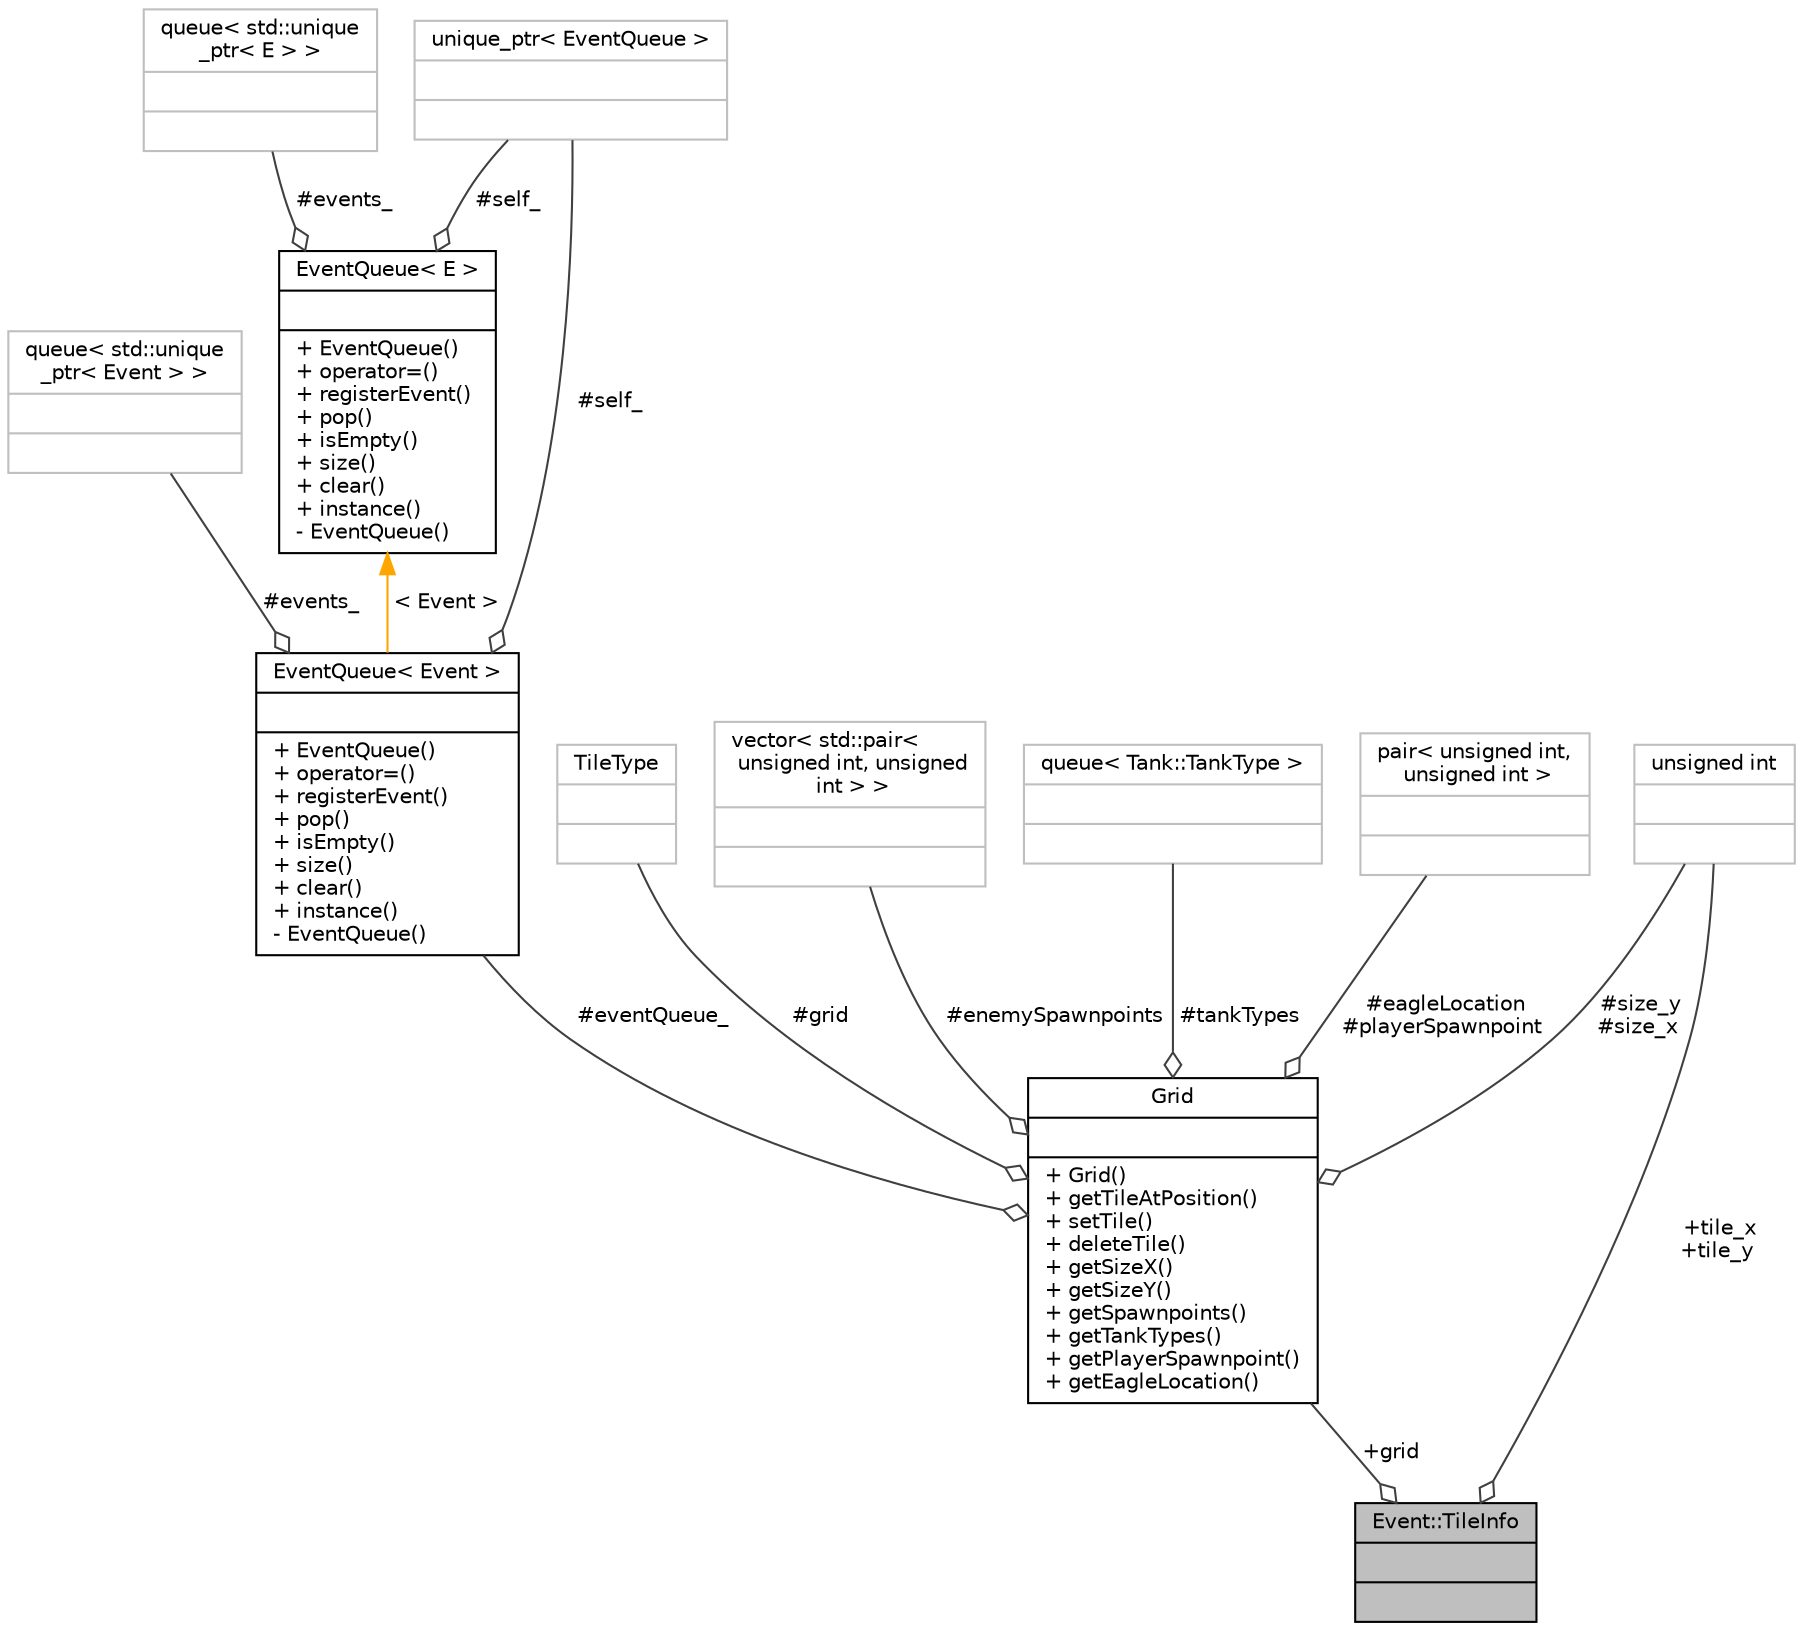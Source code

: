 digraph "Event::TileInfo"
{
 // INTERACTIVE_SVG=YES
 // LATEX_PDF_SIZE
  bgcolor="transparent";
  edge [fontname="Helvetica",fontsize="10",labelfontname="Helvetica",labelfontsize="10"];
  node [fontname="Helvetica",fontsize="10",shape=record];
  Node1 [label="{Event::TileInfo\n||}",height=0.2,width=0.4,color="black", fillcolor="grey75", style="filled", fontcolor="black",tooltip=" "];
  Node2 -> Node1 [color="grey25",fontsize="10",style="solid",label=" +grid" ,arrowhead="odiamond",fontname="Helvetica"];
  Node2 [label="{Grid\n||+ Grid()\l+ getTileAtPosition()\l+ setTile()\l+ deleteTile()\l+ getSizeX()\l+ getSizeY()\l+ getSpawnpoints()\l+ getTankTypes()\l+ getPlayerSpawnpoint()\l+ getEagleLocation()\l}",height=0.2,width=0.4,color="black",URL="$class_grid.html",tooltip="Represents a grid of tiles."];
  Node3 -> Node2 [color="grey25",fontsize="10",style="solid",label=" #enemySpawnpoints" ,arrowhead="odiamond",fontname="Helvetica"];
  Node3 [label="{vector\< std::pair\<\l unsigned int, unsigned\l int \> \>\n||}",height=0.2,width=0.4,color="grey75",tooltip=" "];
  Node4 -> Node2 [color="grey25",fontsize="10",style="solid",label=" #eventQueue_" ,arrowhead="odiamond",fontname="Helvetica"];
  Node4 [label="{EventQueue\< Event \>\n||+ EventQueue()\l+ operator=()\l+ registerEvent()\l+ pop()\l+ isEmpty()\l+ size()\l+ clear()\l+ instance()\l- EventQueue()\l}",height=0.2,width=0.4,color="black",URL="$class_event_queue.html",tooltip=" "];
  Node5 -> Node4 [color="grey25",fontsize="10",style="solid",label=" #events_" ,arrowhead="odiamond",fontname="Helvetica"];
  Node5 [label="{queue\< std::unique\l_ptr\< Event \> \>\n||}",height=0.2,width=0.4,color="grey75",tooltip=" "];
  Node6 -> Node4 [color="grey25",fontsize="10",style="solid",label=" #self_" ,arrowhead="odiamond",fontname="Helvetica"];
  Node6 [label="{unique_ptr\< EventQueue \>\n||}",height=0.2,width=0.4,color="grey75",tooltip=" "];
  Node7 -> Node4 [dir="back",color="orange",fontsize="10",style="solid",label=" \< Event \>" ,fontname="Helvetica"];
  Node7 [label="{EventQueue\< E \>\n||+ EventQueue()\l+ operator=()\l+ registerEvent()\l+ pop()\l+ isEmpty()\l+ size()\l+ clear()\l+ instance()\l- EventQueue()\l}",height=0.2,width=0.4,color="black",URL="$class_event_queue.html",tooltip="Singleton class wrapper for std::queue<E>."];
  Node8 -> Node7 [color="grey25",fontsize="10",style="solid",label=" #events_" ,arrowhead="odiamond",fontname="Helvetica"];
  Node8 [label="{queue\< std::unique\l_ptr\< E \> \>\n||}",height=0.2,width=0.4,color="grey75",tooltip=" "];
  Node6 -> Node7 [color="grey25",fontsize="10",style="solid",label=" #self_" ,arrowhead="odiamond",fontname="Helvetica"];
  Node9 -> Node2 [color="grey25",fontsize="10",style="solid",label=" #grid" ,arrowhead="odiamond",fontname="Helvetica"];
  Node9 [label="{TileType\n||}",height=0.2,width=0.4,color="grey75",tooltip=" "];
  Node10 -> Node2 [color="grey25",fontsize="10",style="solid",label=" #size_y\n#size_x" ,arrowhead="odiamond",fontname="Helvetica"];
  Node10 [label="{unsigned int\n||}",height=0.2,width=0.4,color="grey75",tooltip=" "];
  Node11 -> Node2 [color="grey25",fontsize="10",style="solid",label=" #tankTypes" ,arrowhead="odiamond",fontname="Helvetica"];
  Node11 [label="{queue\< Tank::TankType \>\n||}",height=0.2,width=0.4,color="grey75",tooltip=" "];
  Node12 -> Node2 [color="grey25",fontsize="10",style="solid",label=" #eagleLocation\n#playerSpawnpoint" ,arrowhead="odiamond",fontname="Helvetica"];
  Node12 [label="{pair\< unsigned int,\l unsigned int \>\n||}",height=0.2,width=0.4,color="grey75",tooltip=" "];
  Node10 -> Node1 [color="grey25",fontsize="10",style="solid",label=" +tile_x\n+tile_y" ,arrowhead="odiamond",fontname="Helvetica"];
}

